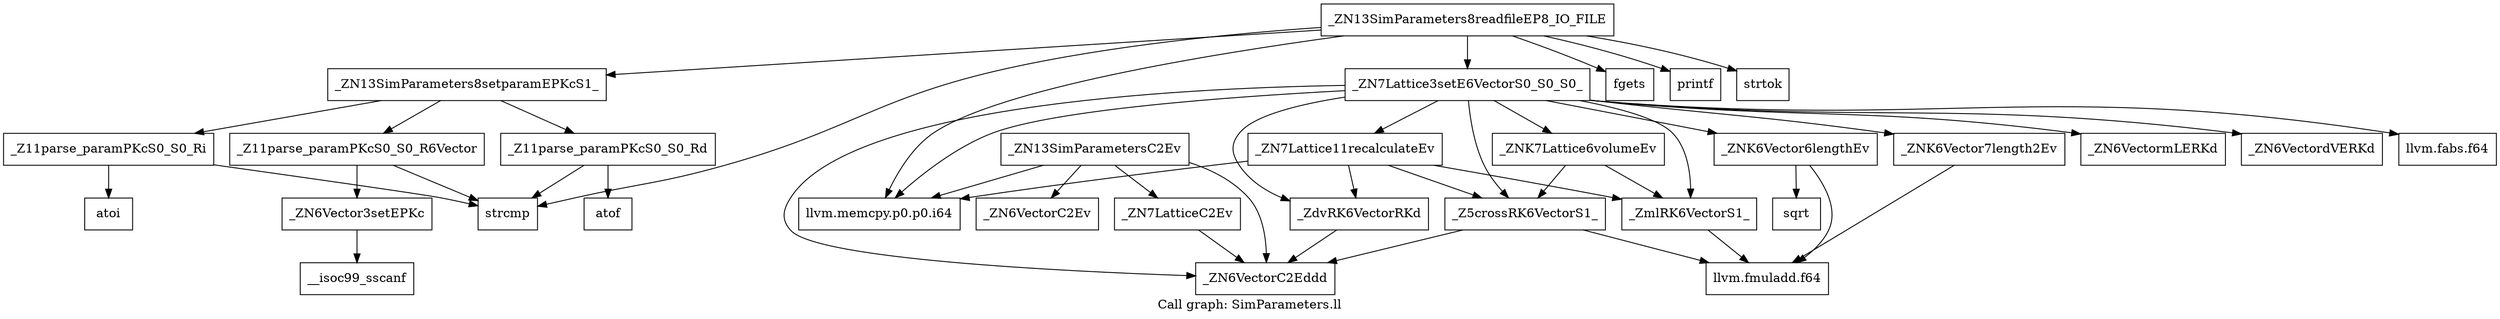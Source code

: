 digraph "Call graph: SimParameters.ll" {
	label="Call graph: SimParameters.ll";

	Node0x56378e6849a0 [shape=record,label="{_ZN13SimParametersC2Ev}"];
	Node0x56378e6849a0 -> Node0x56378e67a750;
	Node0x56378e6849a0 -> Node0x56378e651180;
	Node0x56378e6849a0 -> Node0x56378e650040;
	Node0x56378e6849a0 -> Node0x56378e64f9b0;
	Node0x56378e67a750 [shape=record,label="{_ZN6VectorC2Ev}"];
	Node0x56378e64f9b0 [shape=record,label="{_ZN7LatticeC2Ev}"];
	Node0x56378e64f9b0 -> Node0x56378e650040;
	Node0x56378e650040 [shape=record,label="{_ZN6VectorC2Eddd}"];
	Node0x56378e651180 [shape=record,label="{llvm.memcpy.p0.p0.i64}"];
	Node0x56378e651560 [shape=record,label="{_ZN13SimParameters8setparamEPKcS1_}"];
	Node0x56378e651560 -> Node0x56378e6518f0;
	Node0x56378e651560 -> Node0x56378e651c50;
	Node0x56378e651560 -> Node0x56378e655bd0;
	Node0x56378e651c50 [shape=record,label="{_Z11parse_paramPKcS0_S0_Ri}"];
	Node0x56378e651c50 -> Node0x56378e65ac40;
	Node0x56378e651c50 -> Node0x56378e65b500;
	Node0x56378e6518f0 [shape=record,label="{_Z11parse_paramPKcS0_S0_R6Vector}"];
	Node0x56378e6518f0 -> Node0x56378e65ac40;
	Node0x56378e6518f0 -> Node0x56378e65b0a0;
	Node0x56378e66a3d0 [shape=record,label="{llvm.fmuladd.f64}"];
	Node0x56378e66c1a0 [shape=record,label="{sqrt}"];
	Node0x56378e655bd0 [shape=record,label="{_Z11parse_paramPKcS0_S0_Rd}"];
	Node0x56378e655bd0 -> Node0x56378e65ac40;
	Node0x56378e655bd0 -> Node0x56378e65b960;
	Node0x56378e65d640 [shape=record,label="{_ZN13SimParameters8readfileEP8_IO_FILE}"];
	Node0x56378e65d640 -> Node0x56378e65e340;
	Node0x56378e65d640 -> Node0x56378e65ac40;
	Node0x56378e65d640 -> Node0x56378e65f2d0;
	Node0x56378e65d640 -> Node0x56378e6aa650;
	Node0x56378e65d640 -> Node0x56378e651180;
	Node0x56378e65d640 -> Node0x56378e651560;
	Node0x56378e65d640 -> Node0x56378e660170;
	Node0x56378e65e340 [shape=record,label="{fgets}"];
	Node0x56378e65ac40 [shape=record,label="{strcmp}"];
	Node0x56378e65f2d0 [shape=record,label="{printf}"];
	Node0x56378e660170 [shape=record,label="{strtok}"];
	Node0x56378e6aa650 [shape=record,label="{_ZN7Lattice3setE6VectorS0_S0_S0_}"];
	Node0x56378e6aa650 -> Node0x56378e651180;
	Node0x56378e6aa650 -> Node0x56378e667550;
	Node0x56378e6aa650 -> Node0x56378e666790;
	Node0x56378e6aa650 -> Node0x56378e6659e0;
	Node0x56378e6aa650 -> Node0x56378e6aa760;
	Node0x56378e6aa650 -> Node0x56378e664c20;
	Node0x56378e6aa650 -> Node0x56378e660fe0;
	Node0x56378e6aa650 -> Node0x56378e650040;
	Node0x56378e6aa650 -> Node0x56378e6aa7e0;
	Node0x56378e6aa650 -> Node0x56378e663ed0;
	Node0x56378e6aa650 -> Node0x56378e661be0;
	Node0x56378e6aa650 -> Node0x56378e662aa0;
	Node0x56378e65b0a0 [shape=record,label="{_ZN6Vector3setEPKc}"];
	Node0x56378e65b0a0 -> Node0x56378e663160;
	Node0x56378e663160 [shape=record,label="{__isoc99_sscanf}"];
	Node0x56378e65b500 [shape=record,label="{atoi}"];
	Node0x56378e65b960 [shape=record,label="{atof}"];
	Node0x56378e6aa760 [shape=record,label="{_ZNK6Vector7length2Ev}"];
	Node0x56378e6aa760 -> Node0x56378e66a3d0;
	Node0x56378e661be0 [shape=record,label="{_ZdvRK6VectorRKd}"];
	Node0x56378e661be0 -> Node0x56378e650040;
	Node0x56378e660fe0 [shape=record,label="{_ZNK6Vector6lengthEv}"];
	Node0x56378e660fe0 -> Node0x56378e66a3d0;
	Node0x56378e660fe0 -> Node0x56378e66c1a0;
	Node0x56378e662aa0 [shape=record,label="{_ZmlRK6VectorS1_}"];
	Node0x56378e662aa0 -> Node0x56378e66a3d0;
	Node0x56378e663ed0 [shape=record,label="{llvm.fabs.f64}"];
	Node0x56378e6aa7e0 [shape=record,label="{_Z5crossRK6VectorS1_}"];
	Node0x56378e6aa7e0 -> Node0x56378e66a3d0;
	Node0x56378e6aa7e0 -> Node0x56378e650040;
	Node0x56378e664c20 [shape=record,label="{_ZN6VectordVERKd}"];
	Node0x56378e6659e0 [shape=record,label="{_ZNK7Lattice6volumeEv}"];
	Node0x56378e6659e0 -> Node0x56378e6aa7e0;
	Node0x56378e6659e0 -> Node0x56378e662aa0;
	Node0x56378e666790 [shape=record,label="{_ZN6VectormLERKd}"];
	Node0x56378e667550 [shape=record,label="{_ZN7Lattice11recalculateEv}"];
	Node0x56378e667550 -> Node0x56378e6aa7e0;
	Node0x56378e667550 -> Node0x56378e662aa0;
	Node0x56378e667550 -> Node0x56378e661be0;
	Node0x56378e667550 -> Node0x56378e651180;
}
